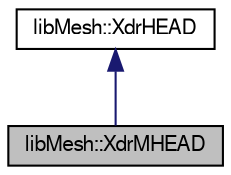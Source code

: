 digraph "libMesh::XdrMHEAD"
{
  edge [fontname="FreeSans",fontsize="10",labelfontname="FreeSans",labelfontsize="10"];
  node [fontname="FreeSans",fontsize="10",shape=record];
  Node1 [label="libMesh::XdrMHEAD",height=0.2,width=0.4,color="black", fillcolor="grey75", style="filled", fontcolor="black"];
  Node2 -> Node1 [dir="back",color="midnightblue",fontsize="10",style="solid",fontname="FreeSans"];
  Node2 [label="libMesh::XdrHEAD",height=0.2,width=0.4,color="black", fillcolor="white", style="filled",URL="$classlibMesh_1_1XdrHEAD.html"];
}
